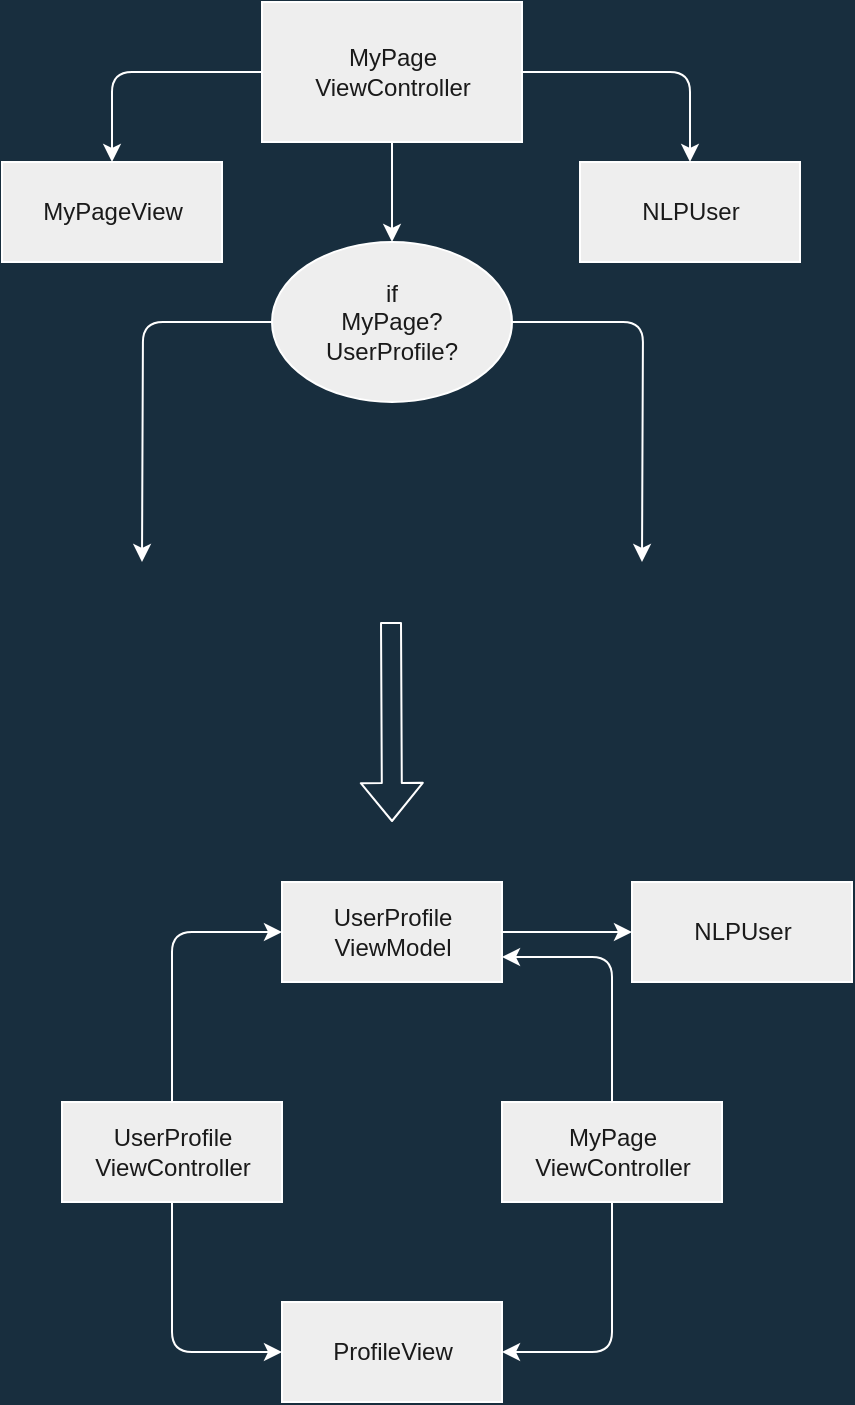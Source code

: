 <mxfile version="15.7.3" type="device"><diagram id="MekNqx-oQK02IjvMOL6t" name="페이지-1"><mxGraphModel dx="1106" dy="808" grid="1" gridSize="10" guides="1" tooltips="1" connect="1" arrows="1" fold="1" page="1" pageScale="1" pageWidth="827" pageHeight="1169" background="#182E3E" math="0" shadow="0"><root><mxCell id="0"/><mxCell id="1" parent="0"/><mxCell id="XaEKucYugONMKPpEwNWf-4" style="edgeStyle=orthogonalEdgeStyle;curved=0;rounded=1;sketch=0;orthogonalLoop=1;jettySize=auto;html=1;entryX=0.5;entryY=0;entryDx=0;entryDy=0;fontColor=#FFFFFF;strokeColor=#FFFFFF;" edge="1" parent="1" source="XaEKucYugONMKPpEwNWf-1" target="XaEKucYugONMKPpEwNWf-3"><mxGeometry relative="1" as="geometry"/></mxCell><mxCell id="XaEKucYugONMKPpEwNWf-5" style="edgeStyle=orthogonalEdgeStyle;curved=0;rounded=1;sketch=0;orthogonalLoop=1;jettySize=auto;html=1;entryX=0.5;entryY=0;entryDx=0;entryDy=0;fontColor=#FFFFFF;strokeColor=#FFFFFF;" edge="1" parent="1" source="XaEKucYugONMKPpEwNWf-1" target="XaEKucYugONMKPpEwNWf-2"><mxGeometry relative="1" as="geometry"/></mxCell><mxCell id="XaEKucYugONMKPpEwNWf-7" style="edgeStyle=orthogonalEdgeStyle;curved=0;rounded=1;sketch=0;orthogonalLoop=1;jettySize=auto;html=1;fontColor=#FFFFFF;strokeColor=#FFFFFF;" edge="1" parent="1" source="XaEKucYugONMKPpEwNWf-1" target="XaEKucYugONMKPpEwNWf-6"><mxGeometry relative="1" as="geometry"/></mxCell><mxCell id="XaEKucYugONMKPpEwNWf-1" value="MyPage&lt;br&gt;ViewController" style="html=1;fillColor=#EEEEEE;strokeColor=#FFFFFF;fontColor=#1A1A1A;" vertex="1" parent="1"><mxGeometry x="145" y="30" width="130" height="70" as="geometry"/></mxCell><mxCell id="XaEKucYugONMKPpEwNWf-2" value="NLPUser" style="html=1;rounded=0;sketch=0;fontColor=#1A1A1A;strokeColor=#FFFFFF;fillColor=#EEEEEE;" vertex="1" parent="1"><mxGeometry x="304" y="110" width="110" height="50" as="geometry"/></mxCell><mxCell id="XaEKucYugONMKPpEwNWf-3" value="MyPageView" style="html=1;rounded=0;sketch=0;fontColor=#1A1A1A;strokeColor=#FFFFFF;fillColor=#EEEEEE;" vertex="1" parent="1"><mxGeometry x="15" y="110" width="110" height="50" as="geometry"/></mxCell><mxCell id="XaEKucYugONMKPpEwNWf-8" style="edgeStyle=orthogonalEdgeStyle;curved=0;rounded=1;sketch=0;orthogonalLoop=1;jettySize=auto;html=1;fontColor=#FFFFFF;strokeColor=#FFFFFF;" edge="1" parent="1" source="XaEKucYugONMKPpEwNWf-6"><mxGeometry relative="1" as="geometry"><mxPoint x="85" y="310" as="targetPoint"/></mxGeometry></mxCell><mxCell id="XaEKucYugONMKPpEwNWf-9" style="edgeStyle=orthogonalEdgeStyle;curved=0;rounded=1;sketch=0;orthogonalLoop=1;jettySize=auto;html=1;fontColor=#FFFFFF;strokeColor=#FFFFFF;" edge="1" parent="1" source="XaEKucYugONMKPpEwNWf-6"><mxGeometry relative="1" as="geometry"><mxPoint x="335" y="310" as="targetPoint"/></mxGeometry></mxCell><mxCell id="XaEKucYugONMKPpEwNWf-6" value="if&lt;br&gt;MyPage?&lt;br&gt;UserProfile?" style="ellipse;whiteSpace=wrap;html=1;rounded=0;sketch=0;fontColor=#1A1A1A;strokeColor=#FFFFFF;fillColor=#EEEEEE;" vertex="1" parent="1"><mxGeometry x="150" y="150" width="120" height="80" as="geometry"/></mxCell><mxCell id="XaEKucYugONMKPpEwNWf-10" value="" style="shape=flexArrow;endArrow=classic;html=1;rounded=1;sketch=0;fontColor=#FFFFFF;strokeColor=#FFFFFF;curved=0;" edge="1" parent="1"><mxGeometry width="50" height="50" relative="1" as="geometry"><mxPoint x="209.5" y="340" as="sourcePoint"/><mxPoint x="210" y="440" as="targetPoint"/></mxGeometry></mxCell><mxCell id="XaEKucYugONMKPpEwNWf-11" value="NLPUser" style="html=1;rounded=0;sketch=0;fontColor=#1A1A1A;strokeColor=#FFFFFF;fillColor=#EEEEEE;" vertex="1" parent="1"><mxGeometry x="330" y="470" width="110" height="50" as="geometry"/></mxCell><mxCell id="XaEKucYugONMKPpEwNWf-13" style="edgeStyle=orthogonalEdgeStyle;curved=0;rounded=1;sketch=0;orthogonalLoop=1;jettySize=auto;html=1;entryX=0;entryY=0.5;entryDx=0;entryDy=0;fontColor=#FFFFFF;strokeColor=#FFFFFF;" edge="1" parent="1" source="XaEKucYugONMKPpEwNWf-12" target="XaEKucYugONMKPpEwNWf-11"><mxGeometry relative="1" as="geometry"/></mxCell><mxCell id="XaEKucYugONMKPpEwNWf-12" value="UserProfile&lt;br&gt;ViewModel" style="html=1;rounded=0;sketch=0;fontColor=#1A1A1A;strokeColor=#FFFFFF;fillColor=#EEEEEE;" vertex="1" parent="1"><mxGeometry x="155" y="470" width="110" height="50" as="geometry"/></mxCell><mxCell id="XaEKucYugONMKPpEwNWf-16" style="edgeStyle=orthogonalEdgeStyle;curved=0;rounded=1;sketch=0;orthogonalLoop=1;jettySize=auto;html=1;entryX=0;entryY=0.5;entryDx=0;entryDy=0;fontColor=#FFFFFF;strokeColor=#FFFFFF;" edge="1" parent="1" source="XaEKucYugONMKPpEwNWf-14" target="XaEKucYugONMKPpEwNWf-12"><mxGeometry relative="1" as="geometry"/></mxCell><mxCell id="XaEKucYugONMKPpEwNWf-20" style="edgeStyle=orthogonalEdgeStyle;curved=0;rounded=1;sketch=0;orthogonalLoop=1;jettySize=auto;html=1;entryX=0;entryY=0.5;entryDx=0;entryDy=0;fontColor=#FFFFFF;strokeColor=#FFFFFF;" edge="1" parent="1" source="XaEKucYugONMKPpEwNWf-14" target="XaEKucYugONMKPpEwNWf-18"><mxGeometry relative="1" as="geometry"/></mxCell><mxCell id="XaEKucYugONMKPpEwNWf-14" value="UserProfile&lt;br&gt;ViewController" style="html=1;rounded=0;sketch=0;fontColor=#1A1A1A;strokeColor=#FFFFFF;fillColor=#EEEEEE;" vertex="1" parent="1"><mxGeometry x="45" y="580" width="110" height="50" as="geometry"/></mxCell><mxCell id="XaEKucYugONMKPpEwNWf-17" style="edgeStyle=orthogonalEdgeStyle;curved=0;rounded=1;sketch=0;orthogonalLoop=1;jettySize=auto;html=1;entryX=1;entryY=0.75;entryDx=0;entryDy=0;fontColor=#FFFFFF;strokeColor=#FFFFFF;" edge="1" parent="1" source="XaEKucYugONMKPpEwNWf-15" target="XaEKucYugONMKPpEwNWf-12"><mxGeometry relative="1" as="geometry"/></mxCell><mxCell id="XaEKucYugONMKPpEwNWf-21" style="edgeStyle=orthogonalEdgeStyle;curved=0;rounded=1;sketch=0;orthogonalLoop=1;jettySize=auto;html=1;entryX=1;entryY=0.5;entryDx=0;entryDy=0;fontColor=#FFFFFF;strokeColor=#FFFFFF;" edge="1" parent="1" source="XaEKucYugONMKPpEwNWf-15" target="XaEKucYugONMKPpEwNWf-18"><mxGeometry relative="1" as="geometry"/></mxCell><mxCell id="XaEKucYugONMKPpEwNWf-15" value="MyPage&lt;br&gt;ViewController" style="html=1;rounded=0;sketch=0;fontColor=#1A1A1A;strokeColor=#FFFFFF;fillColor=#EEEEEE;" vertex="1" parent="1"><mxGeometry x="265" y="580" width="110" height="50" as="geometry"/></mxCell><mxCell id="XaEKucYugONMKPpEwNWf-18" value="ProfileView" style="html=1;rounded=0;sketch=0;fontColor=#1A1A1A;strokeColor=#FFFFFF;fillColor=#EEEEEE;" vertex="1" parent="1"><mxGeometry x="155" y="680" width="110" height="50" as="geometry"/></mxCell></root></mxGraphModel></diagram></mxfile>